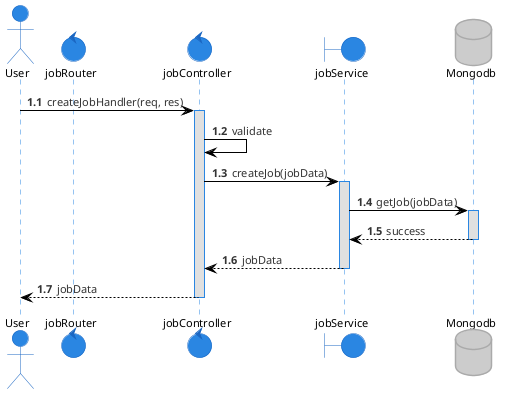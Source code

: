 @startuml addJob
!theme reddress-lightblue

autonumber 1.1
actor User
control  jobRouter
control  jobController
boundary jobService
database Mongodb

User -> jobController: createJobHandler(req, res)
activate jobController
jobController -> jobController: validate
jobController -> jobService: createJob(jobData)
activate jobService
jobService -> Mongodb: getJob(jobData)
activate Mongodb
Mongodb --> jobService: success
deactivate Mongodb
jobService --> jobController: jobData
deactivate jobService
jobController --> User: jobData
deactivate jobController

@enduml
